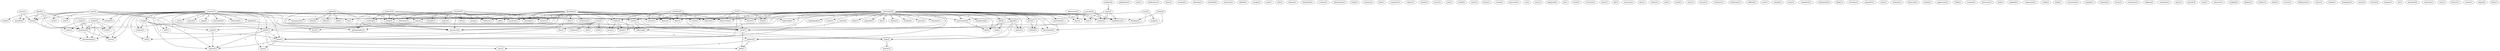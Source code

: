 digraph G {
  home [ label="home(2)" ];
  founding [ label="founding(1)" ];
  proclaimed [ label="proclaimed(1)" ];
  population [ label="population(1)" ];
  umn [ label="umn(1)" ];
  intolerance [ label="intolerance(1)" ];
  show [ label="show(1)" ];
  escaped [ label="escaped(1)" ];
  number [ label="number(2)" ];
  army [ label="army(2)" ];
  institute [ label="institute(1)" ];
  intended [ label="intended(1)" ];
  democracy [ label="democracy(2)" ];
  puts [ label="puts(1)" ];
  azeri [ label="azeri(3)" ];
  root [ label="root(1)" ];
  sera [ label="sera(1)" ];
  attacked [ label="attacked(1)" ];
  lie [ label="lie(1)" ];
  consequence [ label="consequence(1)" ];
  conflict [ label="conflict(2)" ];
  zuma [ label="zuma(1)" ];
  town [ label="town(2)" ];
  blood [ label="blood(1)" ];
  suffering [ label="suffering(2)" ];
  universe [ label="universe(1)" ];
  defend [ label="defend(1)" ];
  escape [ label="escape(1)" ];
  asia [ label="asia(1)" ];
  skin [ label="skin(1)" ];
  ohanus [ label="ohanus(1)" ];
  homeland [ label="homeland(1)" ];
  country [ label="country(1)" ];
  declaration [ label="declaration(1)" ];
  bring [ label="bring(1)" ];
  consent [ label="consent(1)" ];
  war [ label="war(1)" ];
  annihilation [ label="annihilation(1)" ];
  scenario [ label="scenario(1)" ];
  reported [ label="reported(1)" ];
  emerged [ label="emerged(1)" ];
  evidence [ label="evidence(1)" ];
  enclave [ label="enclave(1)" ];
  helicopter [ label="helicopter(1)" ];
  today [ label="today(2)" ];
  flew [ label="flew(1)" ];
  brought [ label="brought(1)" ];
  massacre [ label="massacre(3)" ];
  region [ label="region(1)" ];
  back [ label="back(2)" ];
  land [ label="land(1)" ];
  continent [ label="continent(1)" ];
  subject [ label="subject(1)" ];
  article [ label="article(1)" ];
  exists [ label="exists(1)" ];
  york [ label="york(1)" ];
  rashid [ label="rashid(1)" ];
  snow [ label="snow(1)" ];
  azeris [ label="azeris(1)" ];
  dozen [ label="dozen(1)" ];
  closed [ label="closed(1)" ];
  governor [ label="governor(1)" ];
  cut [ label="cut(1)" ];
  news [ label="news(1)" ];
  happened [ label="happened(1)" ];
  karabakh [ label="karabakh(3)" ];
  civilization [ label="civilization(1)" ];
  nothing [ label="nothing(2)" ];
  photographer [ label="photographer(1)" ];
  knows [ label="knows(1)" ];
  base [ label="base(1)" ];
  directed [ label="directed(1)" ];
  fact [ label="fact(1)" ];
  know [ label="know(1)" ];
  destruction [ label="destruction(1)" ];
  aide [ label="aide(1)" ];
  issue [ label="issue(1)" ];
  science [ label="science(1)" ];
  world [ label="world(7)" ];
  go [ label="go(1)" ];
  killed [ label="killed(1)" ];
  week [ label="week(1)" ];
  carnage [ label="carnage(1)" ];
  mountain [ label="mountain(2)" ];
  reach [ label="reach(1)" ];
  everyone [ label="everyone(1)" ];
  armenia [ label="armenia(7)" ];
  living [ label="living(1)" ];
  soul [ label="soul(1)" ];
  period [ label="period(1)" ];
  public [ label="public(1)" ];
  page [ label="page(2)" ];
  proceeded [ label="proceeded(1)" ];
  time [ label="time(2)" ];
  hell [ label="hell(1)" ];
  reiterated [ label="reiterated(1)" ];
  risk [ label="risk(1)" ];
  confuse [ label="confuse(1)" ];
  front [ label="front(1)" ];
  leadership [ label="leadership(1)" ];
  truth [ label="truth(2)" ];
  story [ label="story(1)" ];
  make [ label="make(1)" ];
  work [ label="work(1)" ];
  involves [ label="involves(1)" ];
  create [ label="create(1)" ];
  interest [ label="interest(1)" ];
  republic [ label="republic(2)" ];
  favour [ label="favour(1)" ];
  serve [ label="serve(1)" ];
  extermination [ label="extermination(1)" ];
  press [ label="press(1)" ];
  nagorno [ label="nagorno(3)" ];
  aid [ label="aid(1)" ];
  caucasus [ label="caucasus(1)" ];
  give [ label="give(1)" ];
  culture [ label="culture(1)" ];
  academy [ label="academy(2)" ];
  edu [ label="edu(1)" ];
  assad [ label="assad(1)" ];
  mass [ label="mass(1)" ];
  history [ label="history(1)" ];
  azerbaijan [ label="azerbaijan(9)" ];
  part [ label="part(2)" ];
  day [ label="day(1)" ];
  appeal [ label="appeal(2)" ];
  extent [ label="extent(1)" ];
  worked [ label="worked(1)" ];
  peace [ label="peace(3)" ];
  settled [ label="settled(1)" ];
  stimulate [ label="stimulate(1)" ];
  compassion [ label="compassion(2)" ];
  guarantee [ label="guarantee(2)" ];
  opinion [ label="opinion(2)" ];
  propaganda [ label="propaganda(1)" ];
  take [ label="take(2)" ];
  result [ label="result(1)" ];
  hope [ label="hope(1)" ];
  justice [ label="justice(1)" ];
  lived [ label="lived(1)" ];
  genocide [ label="genocide(1)" ];
  help [ label="help(3)" ];
  government [ label="government(3)" ];
  life [ label="life(2)" ];
  residence [ label="residence(1)" ];
  frederique [ label="frederique(1)" ];
  moscow [ label="moscow(2)" ];
  area [ label="area(2)" ];
  credence [ label="credence(1)" ];
  shit [ label="shit(1)" ];
  load [ label="load(1)" ];
  lent [ label="lent(1)" ];
  suffered [ label="suffered(1)" ];
  won [ label="won(1)" ];
  somalia [ label="somalia(1)" ];
  name [ label="name(1)" ];
  agdam [ label="agdam(2)" ];
  chief [ label="chief(1)" ];
  sheep [ label="sheep(1)" ];
  militia [ label="militia(1)" ];
  committee [ label="committee(1)" ];
  muhammed [ label="muhammed(1)" ];
  lobby [ label="lobby(1)" ];
  save [ label="save(1)" ];
  shed [ label="shed(1)" ];
  territory [ label="territory(1)" ];
  mamedov [ label="mamedov(1)" ];
  emin [ label="emin(1)" ];
  ottoman [ label="ottoman(1)" ];
  democrat [ label="democrat(1)" ];
  ssr [ label="ssr(3)" ];
  serbia [ label="serbia(1)" ];
  appressian [ label="appressian(1)" ];
  think [ label="think(1)" ];
  counted [ label="counted(1)" ];
  intervene [ label="intervene(1)" ];
  pick [ label="pick(1)" ];
  mankind [ label="mankind(1)" ];
  community [ label="community(1)" ];
  sahak [ label="sahak(1)" ];
  serdar [ label="serdar(2)" ];
  thing [ label="thing(1)" ];
  association [ label="association(1)" ];
  tragedy [ label="tragedy(1)" ];
  report [ label="report(2)" ];
  shooting [ label="shooting(1)" ];
  look [ label="look(1)" ];
  mean [ label="mean(1)" ];
  assistance [ label="assistance(1)" ];
  religion [ label="religion(2)" ];
  rasulzade [ label="rasulzade(1)" ];
  paris [ label="paris(1)" ];
  gurney [ label="gurney(2)" ];
  uucp [ label="uucp(1)" ];
  antarctic [ label="antarctic(1)" ];
  scalping [ label="scalping(1)" ];
  argic [ label="argic(2)" ];
  dignity [ label="dignity(1)" ];
  turkiye [ label="turkiye(1)" ];
  head [ label="head(1)" ];
  course [ label="course(1)" ];
  defamation [ label="defamation(1)" ];
  colour [ label="colour(1)" ];
  looked [ label="looked(1)" ];
  lengaigne [ label="lengaigne(1)" ];
  union [ label="union(2)" ];
  march [ label="march(2)" ];
  empire [ label="empire(1)" ];
  honour [ label="honour(1)" ];
  un [ label="un(1)" ];
  president [ label="president(2)" ];
  selection [ label="selection(1)" ];
  year [ label="year(1)" ];
  charter [ label="charter(1)" ];
  karabakh [ label="karabakh(1)" ];
  ussr [ label="ussr(2)" ];
  image [ label="image(1)" ];
  writes [ label="writes(1)" ];
  began [ label="began(2)" ];
  islam [ label="islam(1)" ];
  home -> founding [ label="1" ];
  home -> proclaimed [ label="1" ];
  number -> army [ label="1" ];
  democracy -> puts [ label="1" ];
  azeri -> root [ label="1" ];
  azeri -> sera [ label="1" ];
  azeri -> attacked [ label="1" ];
  azeri -> lie [ label="1" ];
  azeri -> consequence [ label="1" ];
  azeri -> conflict [ label="1" ];
  azeri -> zuma [ label="1" ];
  azeri -> town [ label="1" ];
  azeri -> blood [ label="1" ];
  azeri -> suffering [ label="1" ];
  army -> consent [ label="1" ];
  army -> war [ label="1" ];
  army -> annihilation [ label="1" ];
  reported -> emerged [ label="1" ];
  reported -> evidence [ label="1" ];
  reported -> enclave [ label="1" ];
  reported -> helicopter [ label="1" ];
  reported -> today [ label="1" ];
  reported -> flew [ label="1" ];
  reported -> brought [ label="1" ];
  reported -> massacre [ label="1" ];
  reported -> region [ label="1" ];
  reported -> back [ label="1" ];
  azeris -> attacked [ label="1" ];
  azeris -> town [ label="1" ];
  karabakh -> civilization [ label="1" ];
  karabakh -> emerged [ label="1" ];
  karabakh -> evidence [ label="1" ];
  karabakh -> enclave [ label="1" ];
  karabakh -> nothing [ label="1" ];
  karabakh -> photographer [ label="1" ];
  karabakh -> today [ label="1" ];
  karabakh -> knows [ label="1" ];
  karabakh -> base [ label="1" ];
  karabakh -> directed [ label="1" ];
  karabakh -> conflict [ label="1" ];
  karabakh -> massacre [ label="1" ];
  karabakh -> fact [ label="1" ];
  karabakh -> know [ label="1" ];
  karabakh -> destruction [ label="1" ];
  karabakh -> aide [ label="1" ];
  karabakh -> issue [ label="1" ];
  karabakh -> science [ label="1" ];
  karabakh -> world [ label="1" ];
  killed -> week [ label="1" ];
  killed -> carnage [ label="1" ];
  killed -> town [ label="1" ];
  killed -> mountain [ label="1" ];
  armenia -> living [ label="1" ];
  armenia -> soul [ label="1" ];
  armenia -> period [ label="1" ];
  armenia -> public [ label="1" ];
  armenia -> page [ label="2" ];
  armenia -> proceeded [ label="1" ];
  armenia -> today [ label="1" ];
  armenia -> time [ label="1" ];
  armenia -> hell [ label="1" ];
  armenia -> reiterated [ label="1" ];
  armenia -> risk [ label="1" ];
  armenia -> confuse [ label="1" ];
  armenia -> carnage [ label="1" ];
  armenia -> front [ label="2" ];
  armenia -> leadership [ label="1" ];
  armenia -> know [ label="2" ];
  armenia -> truth [ label="1" ];
  armenia -> town [ label="1" ];
  armenia -> story [ label="1" ];
  armenia -> make [ label="2" ];
  armenia -> work [ label="1" ];
  armenia -> involves [ label="1" ];
  armenia -> create [ label="1" ];
  armenia -> interest [ label="1" ];
  armenia -> republic [ label="1" ];
  armenia -> world [ label="1" ];
  armenia -> mountain [ label="2" ];
  armenia -> favour [ label="1" ];
  armenia -> serve [ label="1" ];
  armenia -> extermination [ label="1" ];
  living -> public [ label="1" ];
  living -> hell [ label="1" ];
  living -> risk [ label="1" ];
  living -> confuse [ label="1" ];
  living -> know [ label="1" ];
  living -> interest [ label="1" ];
  nagorno -> evidence [ label="1" ];
  nagorno -> enclave [ label="1" ];
  nagorno -> nothing [ label="1" ];
  nagorno -> photographer [ label="1" ];
  nagorno -> today [ label="1" ];
  nagorno -> massacre [ label="1" ];
  nagorno -> aide [ label="1" ];
  academy -> knows [ label="1" ];
  academy -> base [ label="1" ];
  academy -> directed [ label="1" ];
  academy -> know [ label="1" ];
  academy -> destruction [ label="1" ];
  academy -> science [ label="1" ];
  academy -> world [ label="1" ];
  azerbaijan -> enclave [ label="2" ];
  azerbaijan -> part [ label="2" ];
  azerbaijan -> founding [ label="2" ];
  azerbaijan -> public [ label="1" ];
  azerbaijan -> day [ label="1" ];
  azerbaijan -> today [ label="2" ];
  azerbaijan -> knows [ label="1" ];
  azerbaijan -> appeal [ label="1" ];
  azerbaijan -> lie [ label="1" ];
  azerbaijan -> extent [ label="1" ];
  azerbaijan -> worked [ label="2" ];
  azerbaijan -> peace [ label="1" ];
  azerbaijan -> settled [ label="1" ];
  azerbaijan -> base [ label="2" ];
  azerbaijan -> stimulate [ label="1" ];
  azerbaijan -> consequence [ label="1" ];
  azerbaijan -> compassion [ label="1" ];
  azerbaijan -> time [ label="1" ];
  azerbaijan -> directed [ label="2" ];
  azerbaijan -> guarantee [ label="1" ];
  azerbaijan -> opinion [ label="1" ];
  azerbaijan -> conflict [ label="1" ];
  azerbaijan -> propaganda [ label="1" ];
  azerbaijan -> massacre [ label="2" ];
  azerbaijan -> take [ label="1" ];
  azerbaijan -> know [ label="1" ];
  azerbaijan -> result [ label="1" ];
  azerbaijan -> destruction [ label="2" ];
  azerbaijan -> consent [ label="1" ];
  azerbaijan -> truth [ label="2" ];
  azerbaijan -> hope [ label="1" ];
  azerbaijan -> war [ label="1" ];
  azerbaijan -> justice [ label="1" ];
  azerbaijan -> blood [ label="1" ];
  azerbaijan -> lived [ label="2" ];
  azerbaijan -> involves [ label="1" ];
  azerbaijan -> suffering [ label="2" ];
  azerbaijan -> genocide [ label="1" ];
  azerbaijan -> help [ label="1" ];
  azerbaijan -> science [ label="2" ];
  azerbaijan -> annihilation [ label="1" ];
  azerbaijan -> puts [ label="1" ];
  azerbaijan -> world [ label="3" ];
  azerbaijan -> proclaimed [ label="2" ];
  azerbaijan -> government [ label="3" ];
  azerbaijan -> life [ label="1" ];
  moscow -> leadership [ label="1" ];
  moscow -> consent [ label="1" ];
  moscow -> war [ label="1" ];
  moscow -> create [ label="1" ];
  moscow -> annihilation [ label="1" ];
  moscow -> favour [ label="1" ];
  part -> settled [ label="1" ];
  area -> massacre [ label="1" ];
  area -> credence [ label="1" ];
  area -> shit [ label="1" ];
  area -> load [ label="1" ];
  area -> lent [ label="1" ];
  nothing -> photographer [ label="1" ];
  agdam -> photographer [ label="1" ];
  agdam -> today [ label="1" ];
  agdam -> chief [ label="1" ];
  agdam -> massacre [ label="1" ];
  agdam -> sheep [ label="1" ];
  agdam -> militia [ label="1" ];
  public -> opinion [ label="2" ];
  public -> risk [ label="1" ];
  public -> know [ label="1" ];
  public -> save [ label="1" ];
  public -> interest [ label="1" ];
  public -> shed [ label="1" ];
  today -> massacre [ label="1" ];
  appeal -> opinion [ label="1" ];
  appeal -> justice [ label="1" ];
  appeal -> help [ label="1" ];
  appeal -> world [ label="1" ];
  ssr -> directed [ label="1" ];
  ssr -> know [ label="1" ];
  ssr -> destruction [ label="1" ];
  ssr -> lived [ label="1" ];
  ssr -> science [ label="1" ];
  ssr -> world [ label="1" ];
  ssr -> government [ label="1" ];
  time -> front [ label="1" ];
  time -> make [ label="1" ];
  time -> world [ label="1" ];
  opinion -> save [ label="1" ];
  opinion -> shed [ label="1" ];
  conflict -> blood [ label="1" ];
  conflict -> issue [ label="1" ];
  conflict -> suffering [ label="1" ];
  serdar -> zuma [ label="1" ];
  serdar -> work [ label="1" ];
  serdar -> mountain [ label="1" ];
  serdar -> serve [ label="1" ];
  serdar -> extermination [ label="1" ];
  report -> world [ label="1" ];
  take -> look [ label="1" ];
  take -> life [ label="1" ];
  know -> story [ label="1" ];
  know -> interest [ label="1" ];
  truth -> suffering [ label="1" ];
  truth -> help [ label="1" ];
  town -> mountain [ label="1" ];
  argic -> work [ label="1" ];
  argic -> mountain [ label="1" ];
  argic -> serve [ label="1" ];
  argic -> extermination [ label="1" ];
  make -> interest [ label="1" ];
  suffering -> help [ label="1" ];
  help -> honour [ label="1" ];
  republic -> mountain [ label="1" ];
  republic -> proclaimed [ label="1" ];
  world -> shed [ label="1" ];
  mountain -> serve [ label="1" ];
  mountain -> extermination [ label="1" ];
  ussr -> government [ label="1" ];
  ussr -> image [ label="1" ];
  ussr -> life [ label="1" ];
  government -> life [ label="2" ];
}
